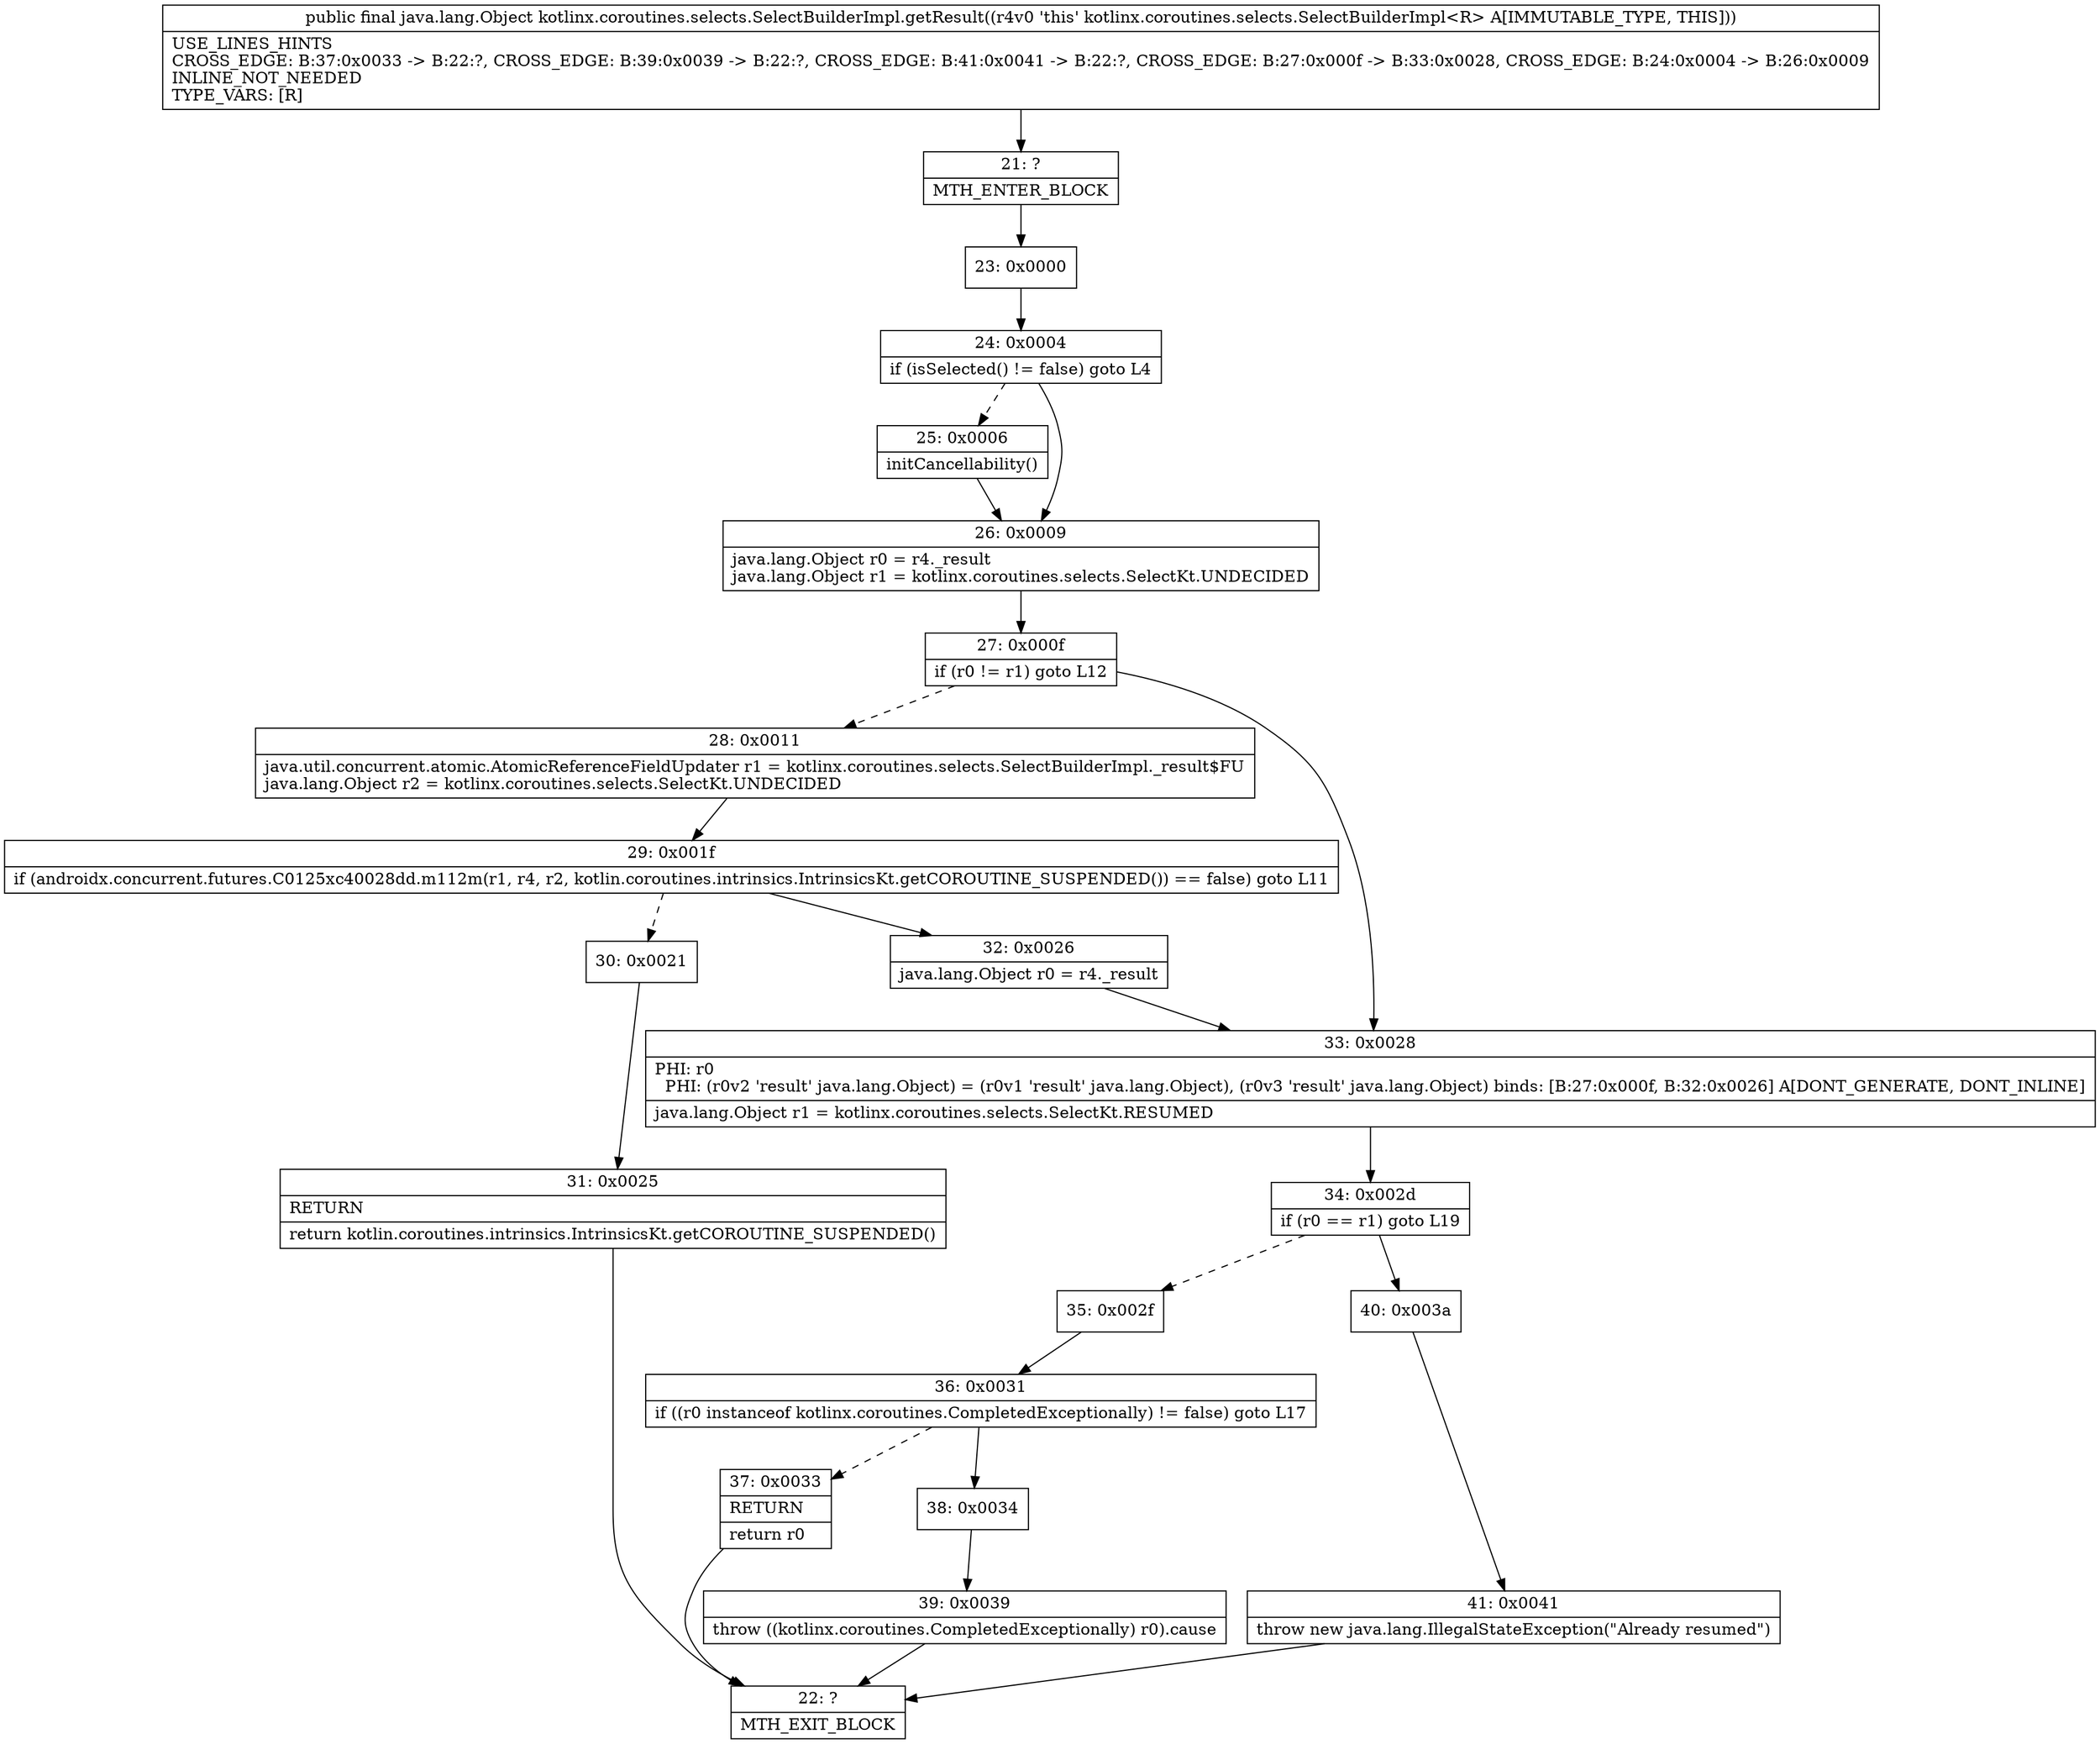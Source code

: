 digraph "CFG forkotlinx.coroutines.selects.SelectBuilderImpl.getResult()Ljava\/lang\/Object;" {
Node_21 [shape=record,label="{21\:\ ?|MTH_ENTER_BLOCK\l}"];
Node_23 [shape=record,label="{23\:\ 0x0000}"];
Node_24 [shape=record,label="{24\:\ 0x0004|if (isSelected() != false) goto L4\l}"];
Node_25 [shape=record,label="{25\:\ 0x0006|initCancellability()\l}"];
Node_26 [shape=record,label="{26\:\ 0x0009|java.lang.Object r0 = r4._result\ljava.lang.Object r1 = kotlinx.coroutines.selects.SelectKt.UNDECIDED\l}"];
Node_27 [shape=record,label="{27\:\ 0x000f|if (r0 != r1) goto L12\l}"];
Node_28 [shape=record,label="{28\:\ 0x0011|java.util.concurrent.atomic.AtomicReferenceFieldUpdater r1 = kotlinx.coroutines.selects.SelectBuilderImpl._result$FU\ljava.lang.Object r2 = kotlinx.coroutines.selects.SelectKt.UNDECIDED\l}"];
Node_29 [shape=record,label="{29\:\ 0x001f|if (androidx.concurrent.futures.C0125xc40028dd.m112m(r1, r4, r2, kotlin.coroutines.intrinsics.IntrinsicsKt.getCOROUTINE_SUSPENDED()) == false) goto L11\l}"];
Node_30 [shape=record,label="{30\:\ 0x0021}"];
Node_31 [shape=record,label="{31\:\ 0x0025|RETURN\l|return kotlin.coroutines.intrinsics.IntrinsicsKt.getCOROUTINE_SUSPENDED()\l}"];
Node_22 [shape=record,label="{22\:\ ?|MTH_EXIT_BLOCK\l}"];
Node_32 [shape=record,label="{32\:\ 0x0026|java.lang.Object r0 = r4._result\l}"];
Node_33 [shape=record,label="{33\:\ 0x0028|PHI: r0 \l  PHI: (r0v2 'result' java.lang.Object) = (r0v1 'result' java.lang.Object), (r0v3 'result' java.lang.Object) binds: [B:27:0x000f, B:32:0x0026] A[DONT_GENERATE, DONT_INLINE]\l|java.lang.Object r1 = kotlinx.coroutines.selects.SelectKt.RESUMED\l}"];
Node_34 [shape=record,label="{34\:\ 0x002d|if (r0 == r1) goto L19\l}"];
Node_35 [shape=record,label="{35\:\ 0x002f}"];
Node_36 [shape=record,label="{36\:\ 0x0031|if ((r0 instanceof kotlinx.coroutines.CompletedExceptionally) != false) goto L17\l}"];
Node_37 [shape=record,label="{37\:\ 0x0033|RETURN\l|return r0\l}"];
Node_38 [shape=record,label="{38\:\ 0x0034}"];
Node_39 [shape=record,label="{39\:\ 0x0039|throw ((kotlinx.coroutines.CompletedExceptionally) r0).cause\l}"];
Node_40 [shape=record,label="{40\:\ 0x003a}"];
Node_41 [shape=record,label="{41\:\ 0x0041|throw new java.lang.IllegalStateException(\"Already resumed\")\l}"];
MethodNode[shape=record,label="{public final java.lang.Object kotlinx.coroutines.selects.SelectBuilderImpl.getResult((r4v0 'this' kotlinx.coroutines.selects.SelectBuilderImpl\<R\> A[IMMUTABLE_TYPE, THIS]))  | USE_LINES_HINTS\lCROSS_EDGE: B:37:0x0033 \-\> B:22:?, CROSS_EDGE: B:39:0x0039 \-\> B:22:?, CROSS_EDGE: B:41:0x0041 \-\> B:22:?, CROSS_EDGE: B:27:0x000f \-\> B:33:0x0028, CROSS_EDGE: B:24:0x0004 \-\> B:26:0x0009\lINLINE_NOT_NEEDED\lTYPE_VARS: [R]\l}"];
MethodNode -> Node_21;Node_21 -> Node_23;
Node_23 -> Node_24;
Node_24 -> Node_25[style=dashed];
Node_24 -> Node_26;
Node_25 -> Node_26;
Node_26 -> Node_27;
Node_27 -> Node_28[style=dashed];
Node_27 -> Node_33;
Node_28 -> Node_29;
Node_29 -> Node_30[style=dashed];
Node_29 -> Node_32;
Node_30 -> Node_31;
Node_31 -> Node_22;
Node_32 -> Node_33;
Node_33 -> Node_34;
Node_34 -> Node_35[style=dashed];
Node_34 -> Node_40;
Node_35 -> Node_36;
Node_36 -> Node_37[style=dashed];
Node_36 -> Node_38;
Node_37 -> Node_22;
Node_38 -> Node_39;
Node_39 -> Node_22;
Node_40 -> Node_41;
Node_41 -> Node_22;
}

